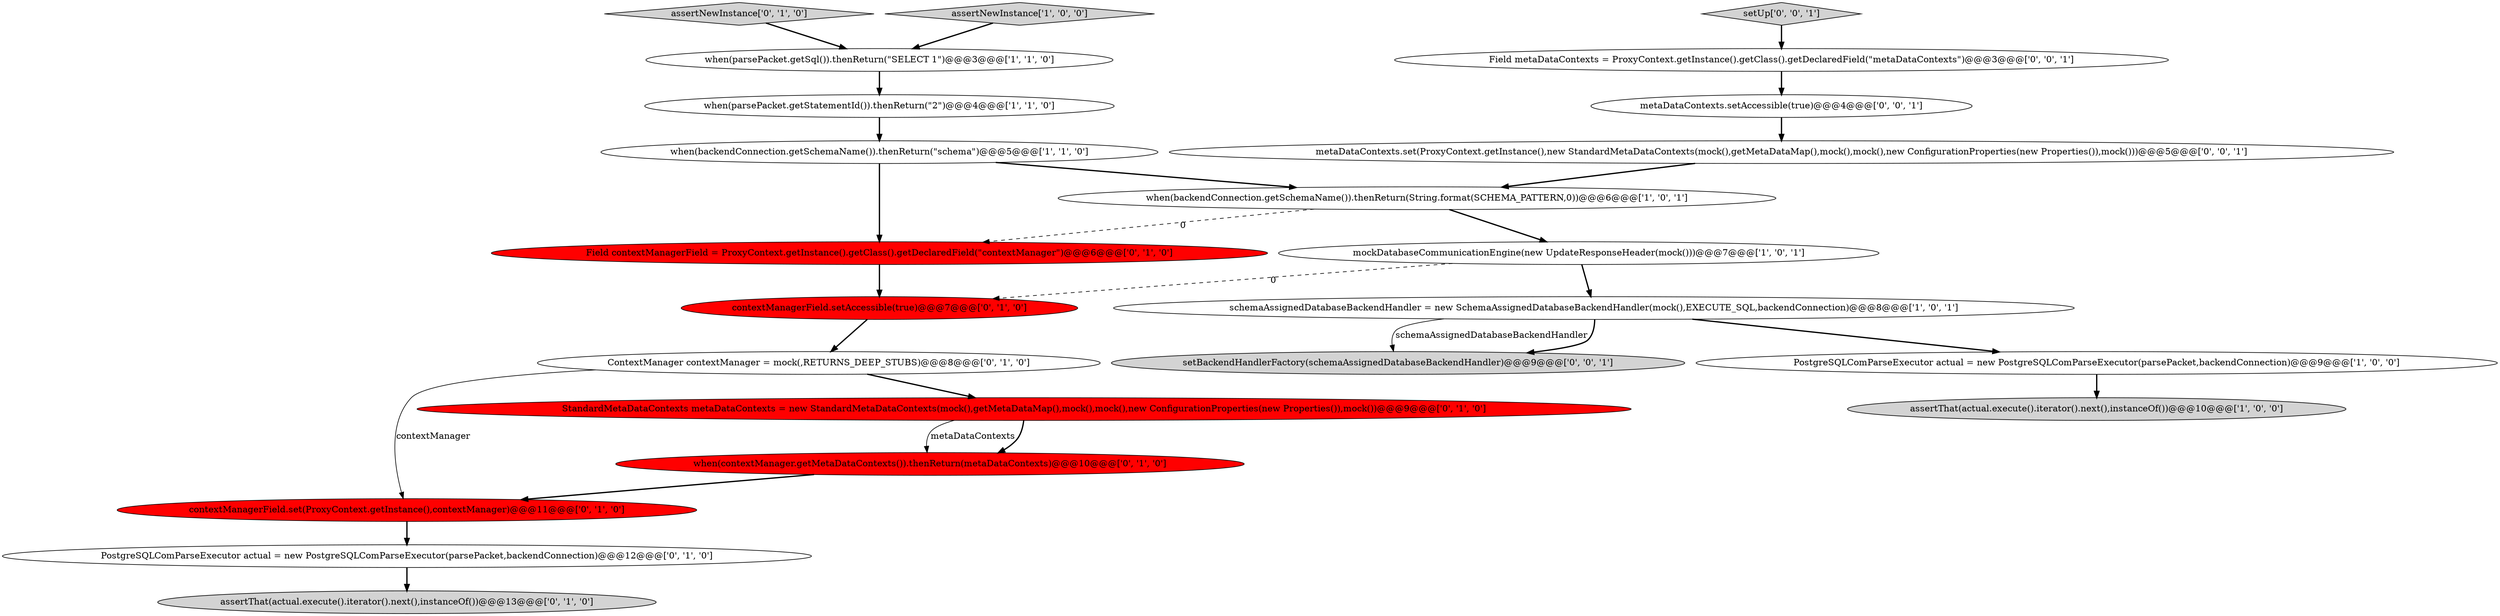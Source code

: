 digraph {
10 [style = filled, label = "assertNewInstance['0', '1', '0']", fillcolor = lightgray, shape = diamond image = "AAA0AAABBB2BBB"];
1 [style = filled, label = "schemaAssignedDatabaseBackendHandler = new SchemaAssignedDatabaseBackendHandler(mock(),EXECUTE_SQL,backendConnection)@@@8@@@['1', '0', '1']", fillcolor = white, shape = ellipse image = "AAA0AAABBB1BBB"];
17 [style = filled, label = "assertThat(actual.execute().iterator().next(),instanceOf())@@@13@@@['0', '1', '0']", fillcolor = lightgray, shape = ellipse image = "AAA0AAABBB2BBB"];
0 [style = filled, label = "when(parsePacket.getStatementId()).thenReturn(\"2\")@@@4@@@['1', '1', '0']", fillcolor = white, shape = ellipse image = "AAA0AAABBB1BBB"];
20 [style = filled, label = "Field metaDataContexts = ProxyContext.getInstance().getClass().getDeclaredField(\"metaDataContexts\")@@@3@@@['0', '0', '1']", fillcolor = white, shape = ellipse image = "AAA0AAABBB3BBB"];
22 [style = filled, label = "metaDataContexts.setAccessible(true)@@@4@@@['0', '0', '1']", fillcolor = white, shape = ellipse image = "AAA0AAABBB3BBB"];
16 [style = filled, label = "Field contextManagerField = ProxyContext.getInstance().getClass().getDeclaredField(\"contextManager\")@@@6@@@['0', '1', '0']", fillcolor = red, shape = ellipse image = "AAA1AAABBB2BBB"];
12 [style = filled, label = "PostgreSQLComParseExecutor actual = new PostgreSQLComParseExecutor(parsePacket,backendConnection)@@@12@@@['0', '1', '0']", fillcolor = white, shape = ellipse image = "AAA0AAABBB2BBB"];
3 [style = filled, label = "when(parsePacket.getSql()).thenReturn(\"SELECT 1\")@@@3@@@['1', '1', '0']", fillcolor = white, shape = ellipse image = "AAA0AAABBB1BBB"];
15 [style = filled, label = "ContextManager contextManager = mock(,RETURNS_DEEP_STUBS)@@@8@@@['0', '1', '0']", fillcolor = white, shape = ellipse image = "AAA0AAABBB2BBB"];
9 [style = filled, label = "StandardMetaDataContexts metaDataContexts = new StandardMetaDataContexts(mock(),getMetaDataMap(),mock(),mock(),new ConfigurationProperties(new Properties()),mock())@@@9@@@['0', '1', '0']", fillcolor = red, shape = ellipse image = "AAA1AAABBB2BBB"];
8 [style = filled, label = "PostgreSQLComParseExecutor actual = new PostgreSQLComParseExecutor(parsePacket,backendConnection)@@@9@@@['1', '0', '0']", fillcolor = white, shape = ellipse image = "AAA0AAABBB1BBB"];
6 [style = filled, label = "assertNewInstance['1', '0', '0']", fillcolor = lightgray, shape = diamond image = "AAA0AAABBB1BBB"];
18 [style = filled, label = "setUp['0', '0', '1']", fillcolor = lightgray, shape = diamond image = "AAA0AAABBB3BBB"];
21 [style = filled, label = "metaDataContexts.set(ProxyContext.getInstance(),new StandardMetaDataContexts(mock(),getMetaDataMap(),mock(),mock(),new ConfigurationProperties(new Properties()),mock()))@@@5@@@['0', '0', '1']", fillcolor = white, shape = ellipse image = "AAA0AAABBB3BBB"];
7 [style = filled, label = "assertThat(actual.execute().iterator().next(),instanceOf())@@@10@@@['1', '0', '0']", fillcolor = lightgray, shape = ellipse image = "AAA0AAABBB1BBB"];
13 [style = filled, label = "contextManagerField.setAccessible(true)@@@7@@@['0', '1', '0']", fillcolor = red, shape = ellipse image = "AAA1AAABBB2BBB"];
11 [style = filled, label = "contextManagerField.set(ProxyContext.getInstance(),contextManager)@@@11@@@['0', '1', '0']", fillcolor = red, shape = ellipse image = "AAA1AAABBB2BBB"];
5 [style = filled, label = "when(backendConnection.getSchemaName()).thenReturn(String.format(SCHEMA_PATTERN,0))@@@6@@@['1', '0', '1']", fillcolor = white, shape = ellipse image = "AAA0AAABBB1BBB"];
14 [style = filled, label = "when(contextManager.getMetaDataContexts()).thenReturn(metaDataContexts)@@@10@@@['0', '1', '0']", fillcolor = red, shape = ellipse image = "AAA1AAABBB2BBB"];
2 [style = filled, label = "mockDatabaseCommunicationEngine(new UpdateResponseHeader(mock()))@@@7@@@['1', '0', '1']", fillcolor = white, shape = ellipse image = "AAA0AAABBB1BBB"];
19 [style = filled, label = "setBackendHandlerFactory(schemaAssignedDatabaseBackendHandler)@@@9@@@['0', '0', '1']", fillcolor = lightgray, shape = ellipse image = "AAA0AAABBB3BBB"];
4 [style = filled, label = "when(backendConnection.getSchemaName()).thenReturn(\"schema\")@@@5@@@['1', '1', '0']", fillcolor = white, shape = ellipse image = "AAA0AAABBB1BBB"];
6->3 [style = bold, label=""];
16->13 [style = bold, label=""];
1->8 [style = bold, label=""];
2->1 [style = bold, label=""];
12->17 [style = bold, label=""];
22->21 [style = bold, label=""];
10->3 [style = bold, label=""];
9->14 [style = solid, label="metaDataContexts"];
11->12 [style = bold, label=""];
15->11 [style = solid, label="contextManager"];
3->0 [style = bold, label=""];
8->7 [style = bold, label=""];
20->22 [style = bold, label=""];
5->16 [style = dashed, label="0"];
21->5 [style = bold, label=""];
18->20 [style = bold, label=""];
5->2 [style = bold, label=""];
1->19 [style = solid, label="schemaAssignedDatabaseBackendHandler"];
0->4 [style = bold, label=""];
15->9 [style = bold, label=""];
2->13 [style = dashed, label="0"];
9->14 [style = bold, label=""];
13->15 [style = bold, label=""];
1->19 [style = bold, label=""];
14->11 [style = bold, label=""];
4->5 [style = bold, label=""];
4->16 [style = bold, label=""];
}
